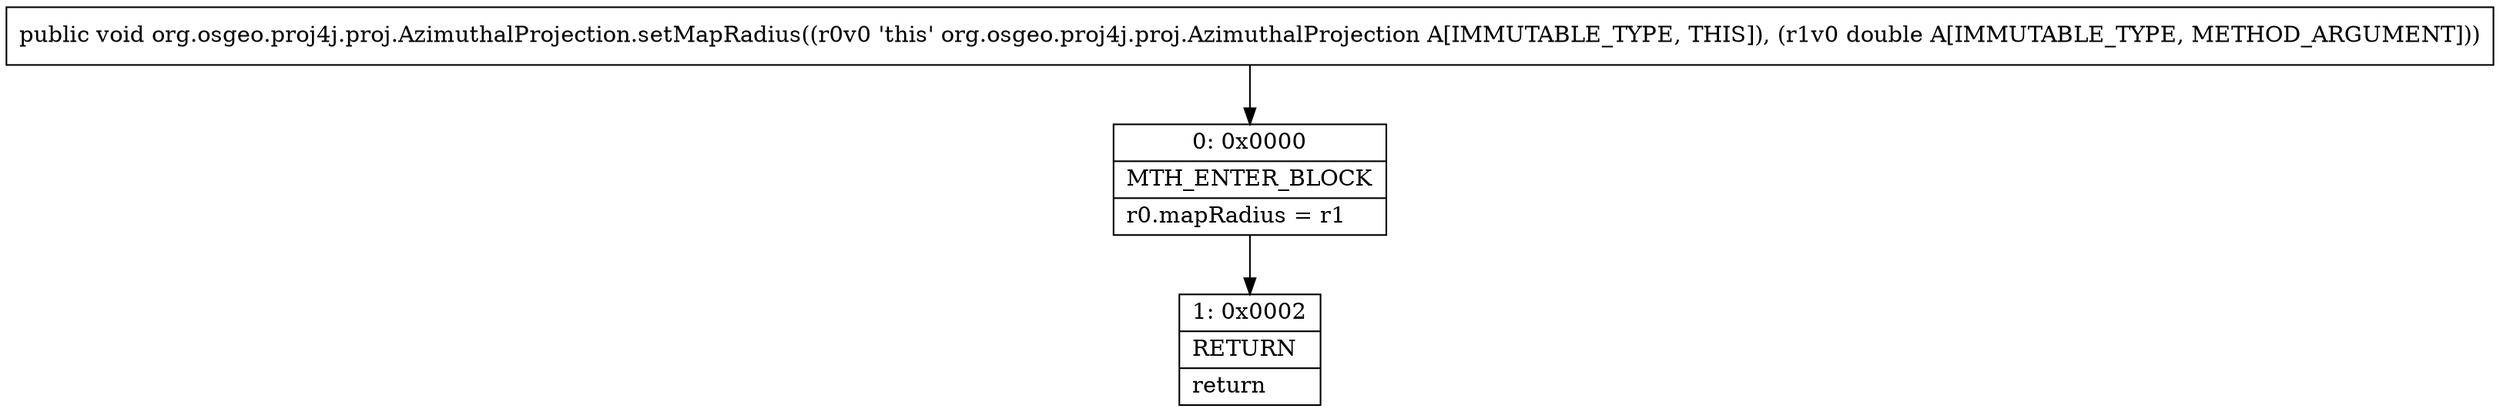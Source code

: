 digraph "CFG fororg.osgeo.proj4j.proj.AzimuthalProjection.setMapRadius(D)V" {
Node_0 [shape=record,label="{0\:\ 0x0000|MTH_ENTER_BLOCK\l|r0.mapRadius = r1\l}"];
Node_1 [shape=record,label="{1\:\ 0x0002|RETURN\l|return\l}"];
MethodNode[shape=record,label="{public void org.osgeo.proj4j.proj.AzimuthalProjection.setMapRadius((r0v0 'this' org.osgeo.proj4j.proj.AzimuthalProjection A[IMMUTABLE_TYPE, THIS]), (r1v0 double A[IMMUTABLE_TYPE, METHOD_ARGUMENT])) }"];
MethodNode -> Node_0;
Node_0 -> Node_1;
}

